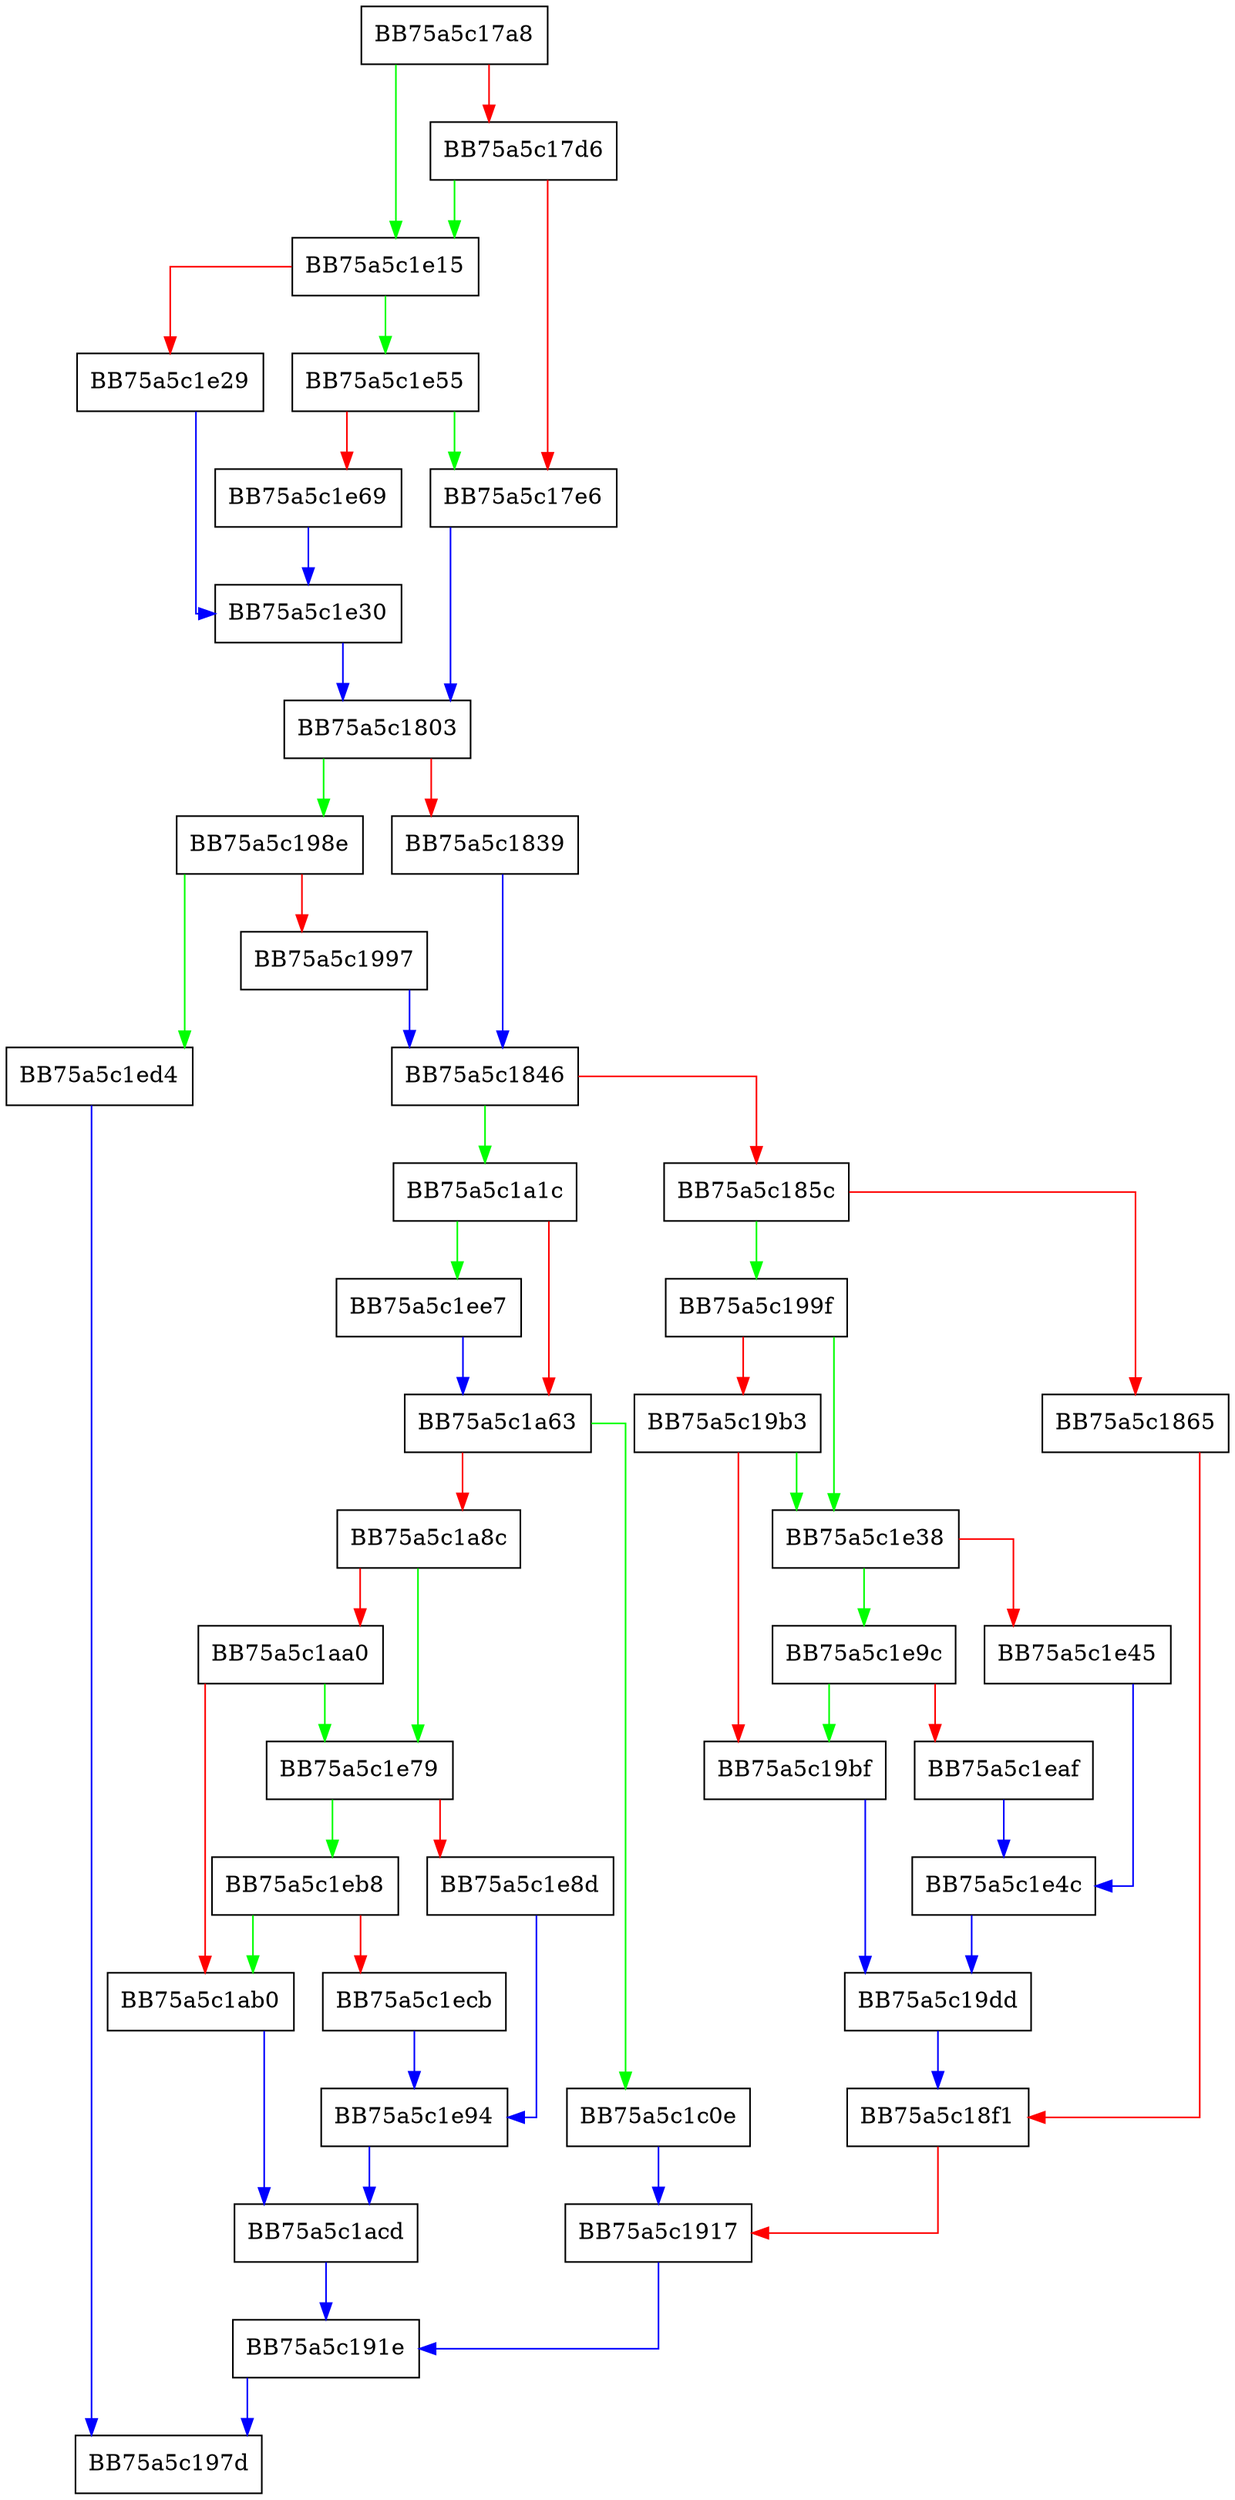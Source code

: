digraph bittest_x {
  node [shape="box"];
  graph [splines=ortho];
  BB75a5c17a8 -> BB75a5c1e15 [color="green"];
  BB75a5c17a8 -> BB75a5c17d6 [color="red"];
  BB75a5c17d6 -> BB75a5c1e15 [color="green"];
  BB75a5c17d6 -> BB75a5c17e6 [color="red"];
  BB75a5c17e6 -> BB75a5c1803 [color="blue"];
  BB75a5c1803 -> BB75a5c198e [color="green"];
  BB75a5c1803 -> BB75a5c1839 [color="red"];
  BB75a5c1839 -> BB75a5c1846 [color="blue"];
  BB75a5c1846 -> BB75a5c1a1c [color="green"];
  BB75a5c1846 -> BB75a5c185c [color="red"];
  BB75a5c185c -> BB75a5c199f [color="green"];
  BB75a5c185c -> BB75a5c1865 [color="red"];
  BB75a5c1865 -> BB75a5c18f1 [color="red"];
  BB75a5c18f1 -> BB75a5c1917 [color="red"];
  BB75a5c1917 -> BB75a5c191e [color="blue"];
  BB75a5c191e -> BB75a5c197d [color="blue"];
  BB75a5c198e -> BB75a5c1ed4 [color="green"];
  BB75a5c198e -> BB75a5c1997 [color="red"];
  BB75a5c1997 -> BB75a5c1846 [color="blue"];
  BB75a5c199f -> BB75a5c1e38 [color="green"];
  BB75a5c199f -> BB75a5c19b3 [color="red"];
  BB75a5c19b3 -> BB75a5c1e38 [color="green"];
  BB75a5c19b3 -> BB75a5c19bf [color="red"];
  BB75a5c19bf -> BB75a5c19dd [color="blue"];
  BB75a5c19dd -> BB75a5c18f1 [color="blue"];
  BB75a5c1a1c -> BB75a5c1ee7 [color="green"];
  BB75a5c1a1c -> BB75a5c1a63 [color="red"];
  BB75a5c1a63 -> BB75a5c1c0e [color="green"];
  BB75a5c1a63 -> BB75a5c1a8c [color="red"];
  BB75a5c1a8c -> BB75a5c1e79 [color="green"];
  BB75a5c1a8c -> BB75a5c1aa0 [color="red"];
  BB75a5c1aa0 -> BB75a5c1e79 [color="green"];
  BB75a5c1aa0 -> BB75a5c1ab0 [color="red"];
  BB75a5c1ab0 -> BB75a5c1acd [color="blue"];
  BB75a5c1acd -> BB75a5c191e [color="blue"];
  BB75a5c1c0e -> BB75a5c1917 [color="blue"];
  BB75a5c1e15 -> BB75a5c1e55 [color="green"];
  BB75a5c1e15 -> BB75a5c1e29 [color="red"];
  BB75a5c1e29 -> BB75a5c1e30 [color="blue"];
  BB75a5c1e30 -> BB75a5c1803 [color="blue"];
  BB75a5c1e38 -> BB75a5c1e9c [color="green"];
  BB75a5c1e38 -> BB75a5c1e45 [color="red"];
  BB75a5c1e45 -> BB75a5c1e4c [color="blue"];
  BB75a5c1e4c -> BB75a5c19dd [color="blue"];
  BB75a5c1e55 -> BB75a5c17e6 [color="green"];
  BB75a5c1e55 -> BB75a5c1e69 [color="red"];
  BB75a5c1e69 -> BB75a5c1e30 [color="blue"];
  BB75a5c1e79 -> BB75a5c1eb8 [color="green"];
  BB75a5c1e79 -> BB75a5c1e8d [color="red"];
  BB75a5c1e8d -> BB75a5c1e94 [color="blue"];
  BB75a5c1e94 -> BB75a5c1acd [color="blue"];
  BB75a5c1e9c -> BB75a5c19bf [color="green"];
  BB75a5c1e9c -> BB75a5c1eaf [color="red"];
  BB75a5c1eaf -> BB75a5c1e4c [color="blue"];
  BB75a5c1eb8 -> BB75a5c1ab0 [color="green"];
  BB75a5c1eb8 -> BB75a5c1ecb [color="red"];
  BB75a5c1ecb -> BB75a5c1e94 [color="blue"];
  BB75a5c1ed4 -> BB75a5c197d [color="blue"];
  BB75a5c1ee7 -> BB75a5c1a63 [color="blue"];
}